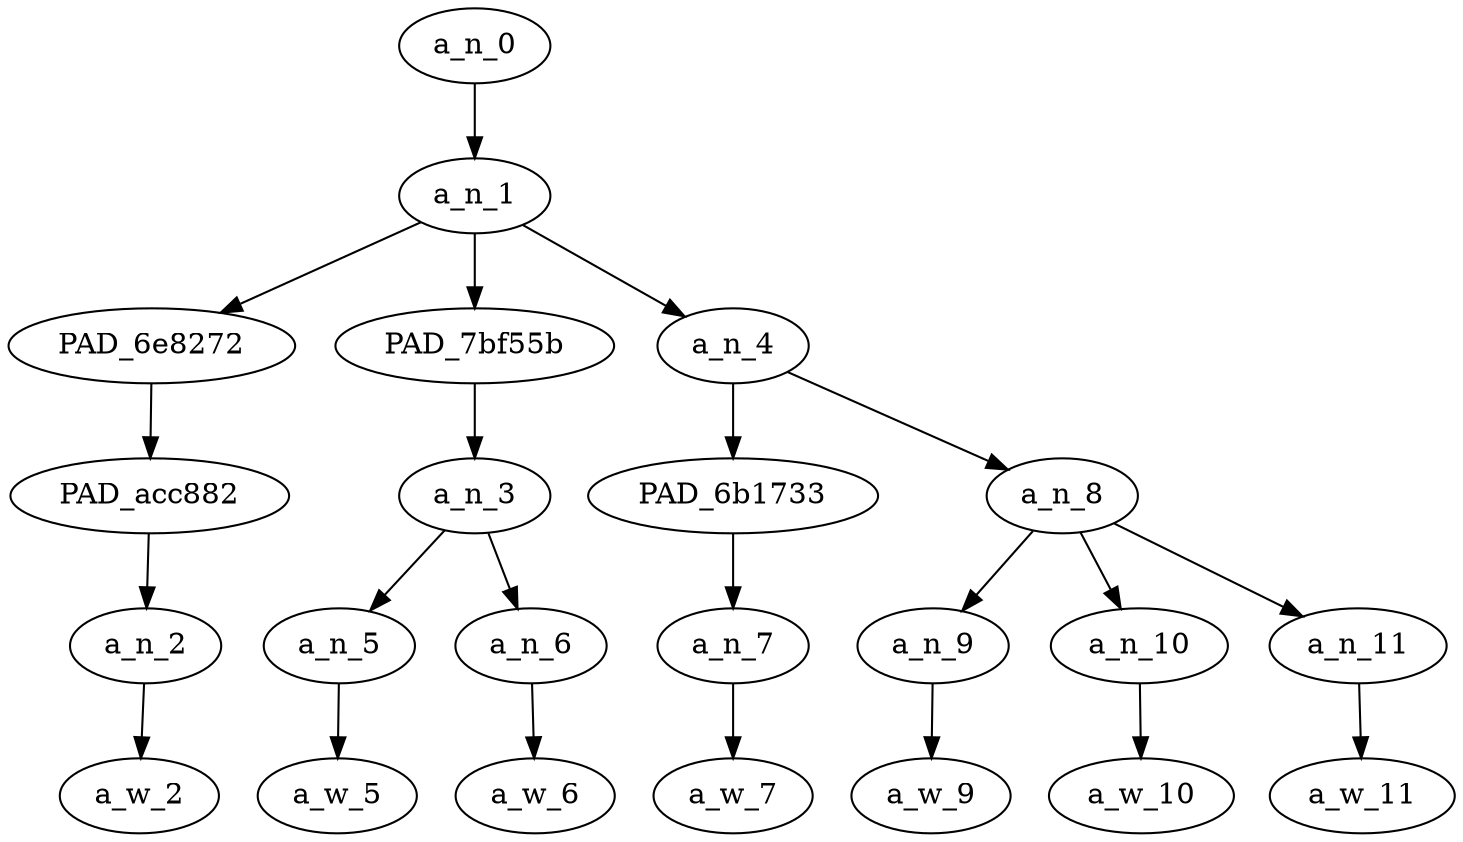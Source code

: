strict digraph "" {
	a_n_0	[div_dir=1,
		index=0,
		level=5,
		pos="1.8333333333333333,5!",
		text_span="[0, 1, 2, 3, 4, 5, 6]",
		value=1.00000002];
	a_n_1	[div_dir=1,
		index=0,
		level=4,
		pos="1.8333333333333333,4!",
		text_span="[0, 1, 2, 3, 4, 5, 6]",
		value=0.99858475];
	a_n_0 -> a_n_1;
	PAD_6e8272	[div_dir=1,
		index=0,
		level=3,
		pos="0.0,3!",
		text_span="[0]",
		value=0.21778876];
	a_n_1 -> PAD_6e8272;
	PAD_7bf55b	[div_dir=1,
		index=1,
		level=3,
		pos="1.5,3!",
		text_span="[1, 2]",
		value=0.42035802];
	a_n_1 -> PAD_7bf55b;
	a_n_4	[div_dir=1,
		index=2,
		level=3,
		pos="4.0,3!",
		text_span="[3, 4, 5, 6]",
		value=0.35902270];
	a_n_1 -> a_n_4;
	PAD_acc882	[div_dir=1,
		index=0,
		level=2,
		pos="0.0,2!",
		text_span="[0]",
		value=0.21778876];
	PAD_6e8272 -> PAD_acc882;
	a_n_2	[div_dir=1,
		index=0,
		level=1,
		pos="0.0,1!",
		text_span="[0]",
		value=0.21778876];
	PAD_acc882 -> a_n_2;
	a_w_2	[div_dir=0,
		index=0,
		level=0,
		pos="0,0!",
		text_span="[0]",
		value=hex];
	a_n_2 -> a_w_2;
	a_n_3	[div_dir=1,
		index=1,
		level=2,
		pos="1.5,2!",
		text_span="[1, 2]",
		value=0.42035802];
	PAD_7bf55b -> a_n_3;
	a_n_5	[div_dir=1,
		index=1,
		level=1,
		pos="1.0,1!",
		text_span="[1]",
		value=0.07688133];
	a_n_3 -> a_n_5;
	a_n_6	[div_dir=1,
		index=2,
		level=1,
		pos="2.0,1!",
		text_span="[2]",
		value=0.34265590];
	a_n_3 -> a_n_6;
	a_w_5	[div_dir=0,
		index=1,
		level=0,
		pos="1,0!",
		text_span="[1]",
		value=those];
	a_n_5 -> a_w_5;
	a_w_6	[div_dir=0,
		index=2,
		level=0,
		pos="2,0!",
		text_span="[2]",
		value=faggots];
	a_n_6 -> a_w_6;
	PAD_6b1733	[div_dir=1,
		index=2,
		level=2,
		pos="3.0,2!",
		text_span="[3]",
		value=0.05785492];
	a_n_4 -> PAD_6b1733;
	a_n_8	[div_dir=1,
		index=3,
		level=2,
		pos="5.0,2!",
		text_span="[4, 5, 6]",
		value=0.30007324];
	a_n_4 -> a_n_8;
	a_n_7	[div_dir=1,
		index=3,
		level=1,
		pos="3.0,1!",
		text_span="[3]",
		value=0.05785492];
	PAD_6b1733 -> a_n_7;
	a_w_7	[div_dir=0,
		index=3,
		level=0,
		pos="3,0!",
		text_span="[3]",
		value=with];
	a_n_7 -> a_w_7;
	a_n_9	[div_dir=1,
		index=4,
		level=1,
		pos="4.0,1!",
		text_span="[4]",
		value=0.06973698];
	a_n_8 -> a_n_9;
	a_n_10	[div_dir=1,
		index=5,
		level=1,
		pos="5.0,1!",
		text_span="[5]",
		value=0.10250350];
	a_n_8 -> a_n_10;
	a_n_11	[div_dir=1,
		index=6,
		level=1,
		pos="6.0,1!",
		text_span="[6]",
		value=0.12659208];
	a_n_8 -> a_n_11;
	a_w_9	[div_dir=0,
		index=4,
		level=0,
		pos="4,0!",
		text_span="[4]",
		value=your];
	a_n_9 -> a_w_9;
	a_w_10	[div_dir=0,
		index=5,
		level=0,
		pos="5,0!",
		text_span="[5]",
		value=witch];
	a_n_10 -> a_w_10;
	a_w_11	[div_dir=0,
		index=6,
		level=0,
		pos="6,0!",
		text_span="[6]",
		value=broom];
	a_n_11 -> a_w_11;
}
